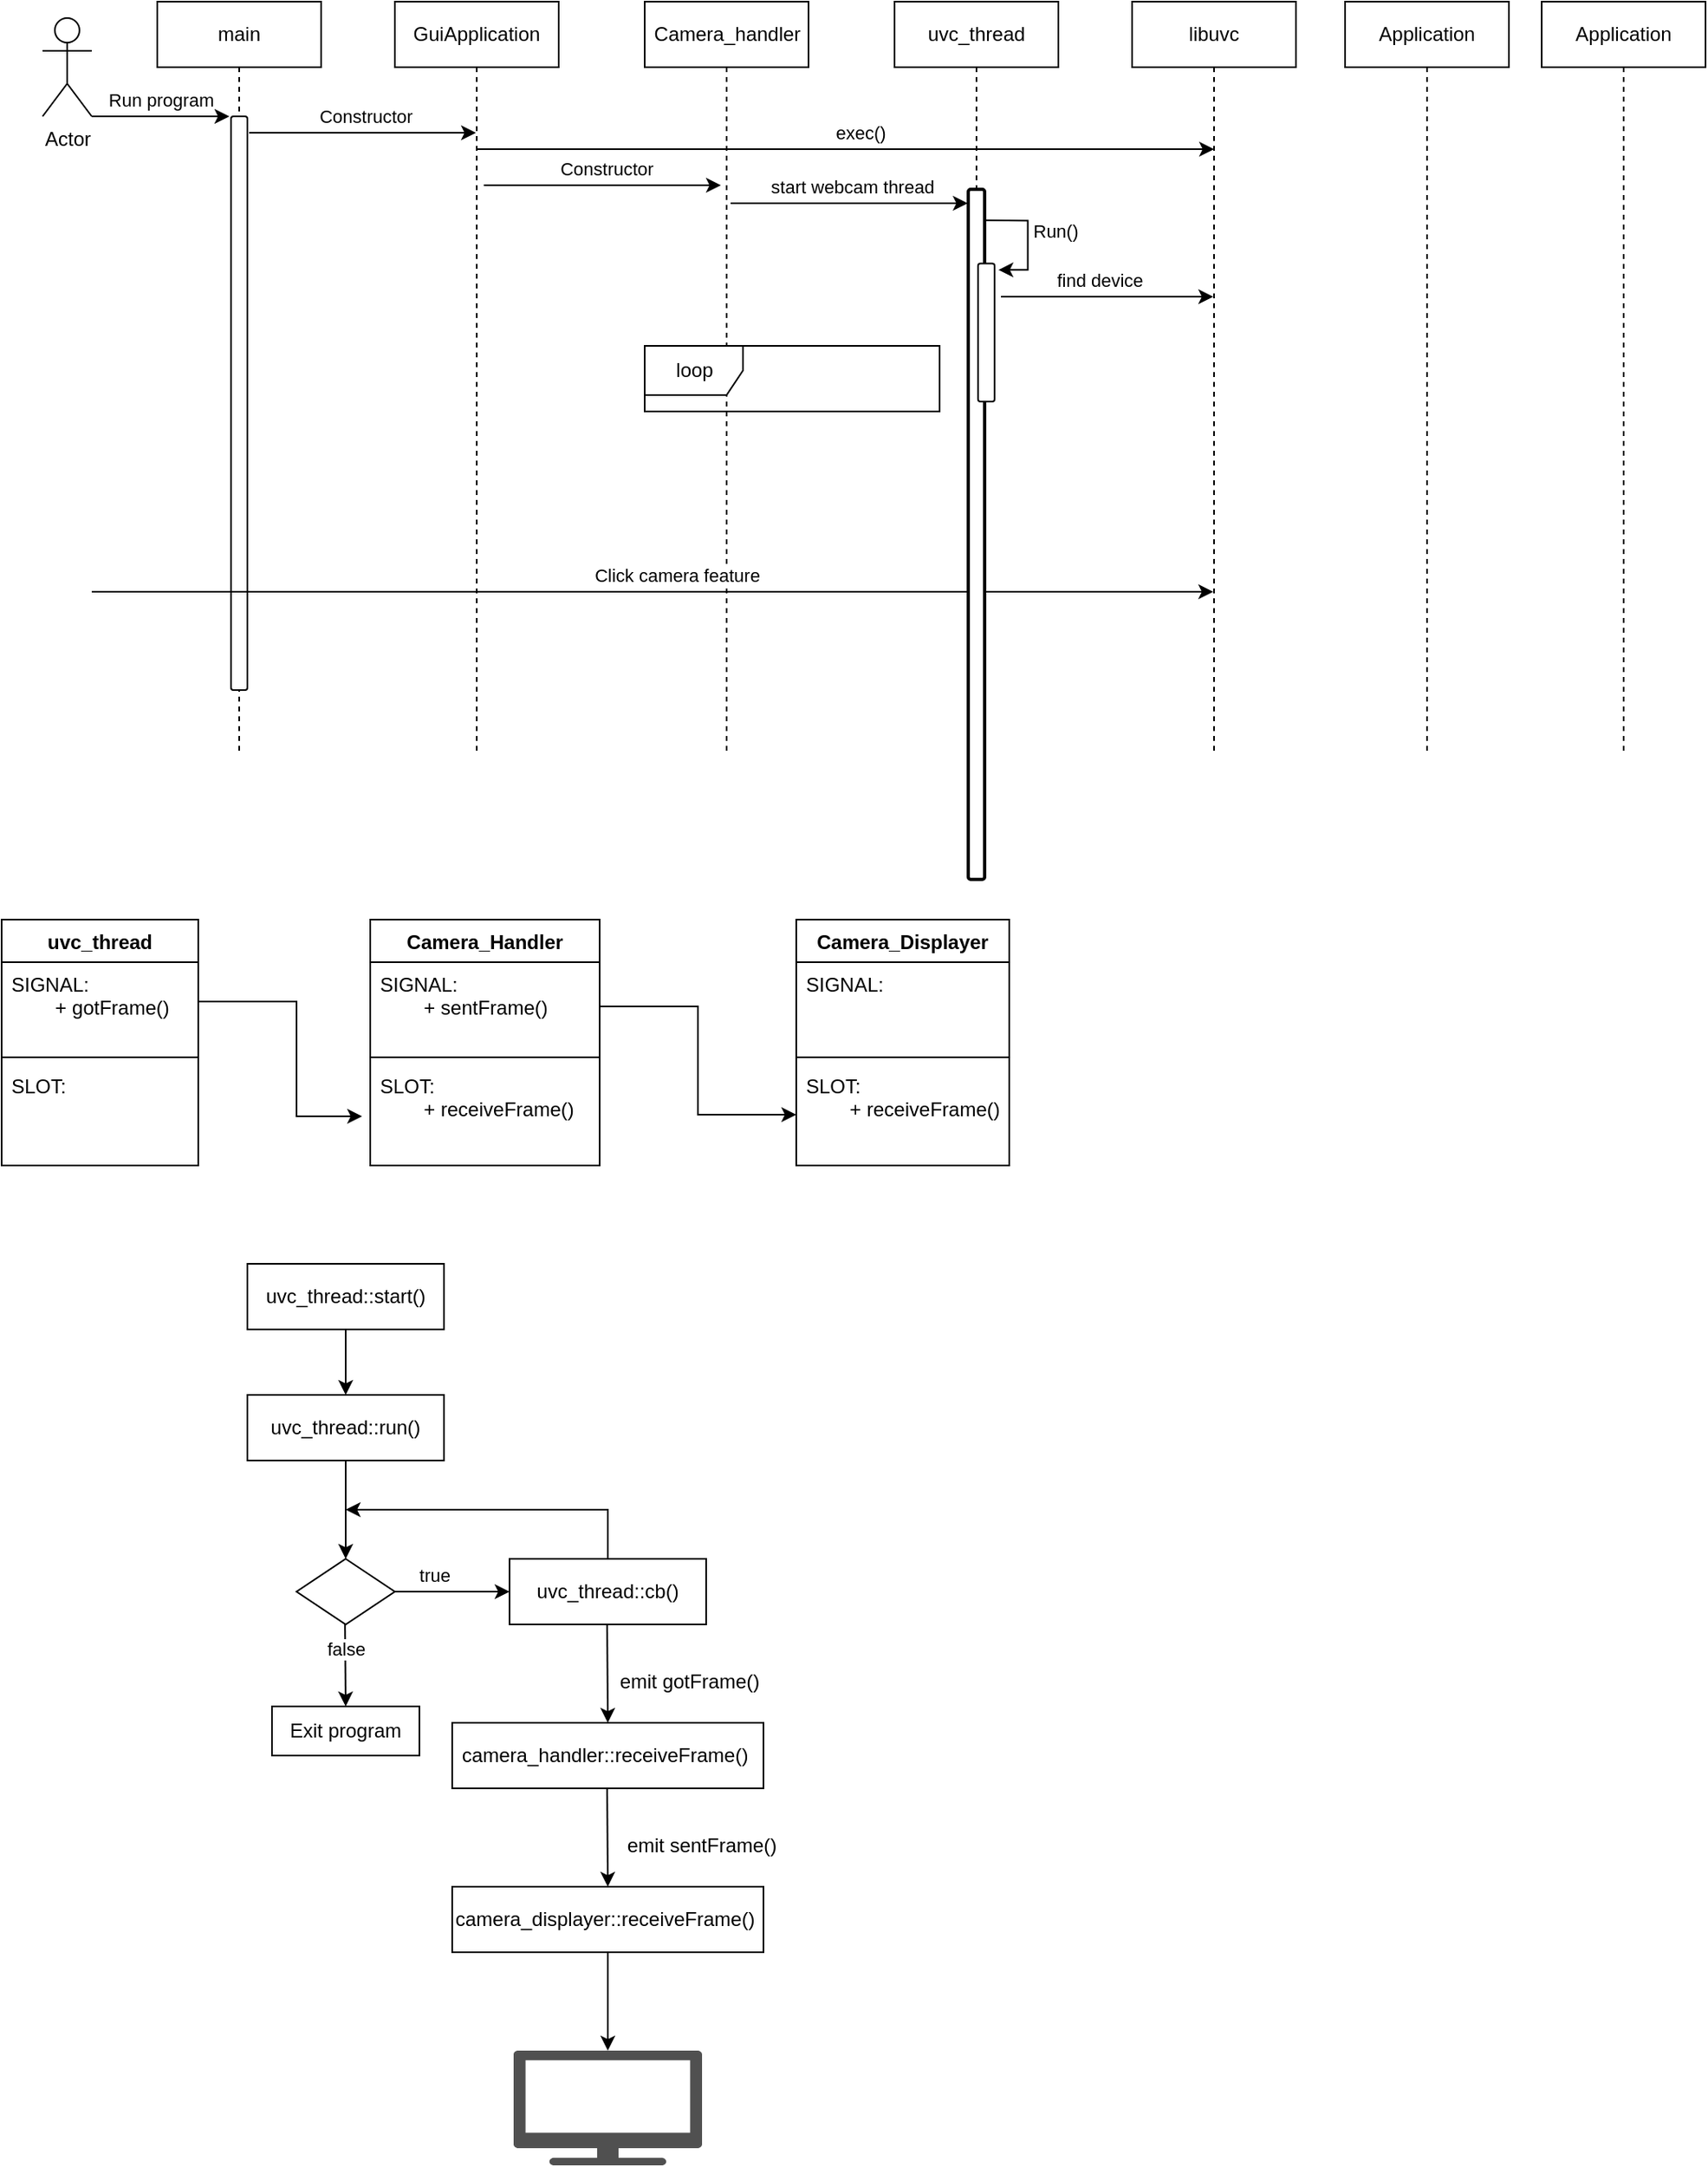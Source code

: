 <mxfile version="21.6.5" type="github">
  <diagram name="Page-1" id="2YBvvXClWsGukQMizWep">
    <mxGraphModel dx="1999" dy="763" grid="1" gridSize="10" guides="1" tooltips="1" connect="1" arrows="1" fold="1" page="1" pageScale="1" pageWidth="850" pageHeight="1100" math="0" shadow="0">
      <root>
        <mxCell id="0" />
        <mxCell id="1" parent="0" />
        <mxCell id="aM9ryv3xv72pqoxQDRHE-1" value="main" style="shape=umlLifeline;perimeter=lifelinePerimeter;whiteSpace=wrap;html=1;container=0;dropTarget=0;collapsible=0;recursiveResize=0;outlineConnect=0;portConstraint=eastwest;newEdgeStyle={&quot;edgeStyle&quot;:&quot;elbowEdgeStyle&quot;,&quot;elbow&quot;:&quot;vertical&quot;,&quot;curved&quot;:0,&quot;rounded&quot;:0};" parent="1" vertex="1">
          <mxGeometry x="85" y="90" width="100" height="460" as="geometry" />
        </mxCell>
        <mxCell id="qNTtWaXiChQgTITrErw1-2" value="" style="rounded=1;whiteSpace=wrap;html=1;rotation=90;" vertex="1" parent="1">
          <mxGeometry x="-40" y="330" width="350" height="10" as="geometry" />
        </mxCell>
        <mxCell id="qNTtWaXiChQgTITrErw1-3" value="Camera_handler" style="shape=umlLifeline;perimeter=lifelinePerimeter;whiteSpace=wrap;html=1;container=0;dropTarget=0;collapsible=0;recursiveResize=0;outlineConnect=0;portConstraint=eastwest;newEdgeStyle={&quot;edgeStyle&quot;:&quot;elbowEdgeStyle&quot;,&quot;elbow&quot;:&quot;vertical&quot;,&quot;curved&quot;:0,&quot;rounded&quot;:0};" vertex="1" parent="1">
          <mxGeometry x="382.5" y="90" width="100" height="460" as="geometry" />
        </mxCell>
        <mxCell id="qNTtWaXiChQgTITrErw1-5" value="" style="endArrow=classic;html=1;rounded=0;" edge="1" parent="1">
          <mxGeometry width="50" height="50" relative="1" as="geometry">
            <mxPoint x="284.31" y="202.0" as="sourcePoint" />
            <mxPoint x="429" y="202.0" as="targetPoint" />
          </mxGeometry>
        </mxCell>
        <mxCell id="qNTtWaXiChQgTITrErw1-6" value="Constructor" style="edgeLabel;html=1;align=center;verticalAlign=middle;resizable=0;points=[];" vertex="1" connectable="0" parent="qNTtWaXiChQgTITrErw1-5">
          <mxGeometry x="0.049" y="-1" relative="1" as="geometry">
            <mxPoint x="-2" y="-11" as="offset" />
          </mxGeometry>
        </mxCell>
        <mxCell id="qNTtWaXiChQgTITrErw1-7" value="Application" style="shape=umlLifeline;perimeter=lifelinePerimeter;whiteSpace=wrap;html=1;container=0;dropTarget=0;collapsible=0;recursiveResize=0;outlineConnect=0;portConstraint=eastwest;newEdgeStyle={&quot;edgeStyle&quot;:&quot;elbowEdgeStyle&quot;,&quot;elbow&quot;:&quot;vertical&quot;,&quot;curved&quot;:0,&quot;rounded&quot;:0};" vertex="1" parent="1">
          <mxGeometry x="810" y="90" width="100" height="460" as="geometry" />
        </mxCell>
        <mxCell id="qNTtWaXiChQgTITrErw1-8" value="" style="endArrow=classic;html=1;rounded=0;" edge="1" parent="1" source="qNTtWaXiChQgTITrErw1-64">
          <mxGeometry width="50" height="50" relative="1" as="geometry">
            <mxPoint x="635" y="180" as="sourcePoint" />
            <mxPoint x="730" y="180" as="targetPoint" />
          </mxGeometry>
        </mxCell>
        <mxCell id="qNTtWaXiChQgTITrErw1-9" value="exec()" style="edgeLabel;html=1;align=center;verticalAlign=middle;resizable=0;points=[];" vertex="1" connectable="0" parent="qNTtWaXiChQgTITrErw1-8">
          <mxGeometry x="0.049" y="-1" relative="1" as="geometry">
            <mxPoint x="-2" y="-11" as="offset" />
          </mxGeometry>
        </mxCell>
        <mxCell id="qNTtWaXiChQgTITrErw1-22" value="Camera_Handler" style="swimlane;fontStyle=1;align=center;verticalAlign=top;childLayout=stackLayout;horizontal=1;startSize=26;horizontalStack=0;resizeParent=1;resizeParentMax=0;resizeLast=0;collapsible=1;marginBottom=0;whiteSpace=wrap;html=1;" vertex="1" parent="1">
          <mxGeometry x="215" y="650" width="140" height="150" as="geometry" />
        </mxCell>
        <mxCell id="qNTtWaXiChQgTITrErw1-23" value="SIGNAL:&lt;br&gt;&lt;span style=&quot;white-space: pre;&quot;&gt;&#x9;&lt;/span&gt;+ sentFrame()&lt;span style=&quot;white-space: pre;&quot;&gt;&#x9;&lt;/span&gt;" style="text;strokeColor=none;fillColor=none;align=left;verticalAlign=top;spacingLeft=4;spacingRight=4;overflow=hidden;rotatable=0;points=[[0,0.5],[1,0.5]];portConstraint=eastwest;whiteSpace=wrap;html=1;" vertex="1" parent="qNTtWaXiChQgTITrErw1-22">
          <mxGeometry y="26" width="140" height="54" as="geometry" />
        </mxCell>
        <mxCell id="qNTtWaXiChQgTITrErw1-24" value="" style="line;strokeWidth=1;fillColor=none;align=left;verticalAlign=middle;spacingTop=-1;spacingLeft=3;spacingRight=3;rotatable=0;labelPosition=right;points=[];portConstraint=eastwest;strokeColor=inherit;" vertex="1" parent="qNTtWaXiChQgTITrErw1-22">
          <mxGeometry y="80" width="140" height="8" as="geometry" />
        </mxCell>
        <mxCell id="qNTtWaXiChQgTITrErw1-25" value="SLOT:&lt;br&gt;&#x9;&lt;span style=&quot;white-space: pre;&quot;&gt;&#x9;&lt;/span&gt;+ receiveFrame()" style="text;strokeColor=none;fillColor=none;align=left;verticalAlign=top;spacingLeft=4;spacingRight=4;overflow=hidden;rotatable=0;points=[[0,0.5],[1,0.5]];portConstraint=eastwest;whiteSpace=wrap;html=1;" vertex="1" parent="qNTtWaXiChQgTITrErw1-22">
          <mxGeometry y="88" width="140" height="62" as="geometry" />
        </mxCell>
        <mxCell id="qNTtWaXiChQgTITrErw1-26" value="Camera_Displayer" style="swimlane;fontStyle=1;align=center;verticalAlign=top;childLayout=stackLayout;horizontal=1;startSize=26;horizontalStack=0;resizeParent=1;resizeParentMax=0;resizeLast=0;collapsible=1;marginBottom=0;whiteSpace=wrap;html=1;" vertex="1" parent="1">
          <mxGeometry x="475" y="650" width="130" height="150" as="geometry" />
        </mxCell>
        <mxCell id="qNTtWaXiChQgTITrErw1-27" value="SIGNAL:" style="text;strokeColor=none;fillColor=none;align=left;verticalAlign=top;spacingLeft=4;spacingRight=4;overflow=hidden;rotatable=0;points=[[0,0.5],[1,0.5]];portConstraint=eastwest;whiteSpace=wrap;html=1;" vertex="1" parent="qNTtWaXiChQgTITrErw1-26">
          <mxGeometry y="26" width="130" height="54" as="geometry" />
        </mxCell>
        <mxCell id="qNTtWaXiChQgTITrErw1-28" value="" style="line;strokeWidth=1;fillColor=none;align=left;verticalAlign=middle;spacingTop=-1;spacingLeft=3;spacingRight=3;rotatable=0;labelPosition=right;points=[];portConstraint=eastwest;strokeColor=inherit;" vertex="1" parent="qNTtWaXiChQgTITrErw1-26">
          <mxGeometry y="80" width="130" height="8" as="geometry" />
        </mxCell>
        <mxCell id="qNTtWaXiChQgTITrErw1-29" value="SLOT:&lt;br&gt;&lt;span style=&quot;white-space: pre;&quot;&gt;&#x9;&lt;/span&gt;+ receiveFrame()" style="text;strokeColor=none;fillColor=none;align=left;verticalAlign=top;spacingLeft=4;spacingRight=4;overflow=hidden;rotatable=0;points=[[0,0.5],[1,0.5]];portConstraint=eastwest;whiteSpace=wrap;html=1;" vertex="1" parent="qNTtWaXiChQgTITrErw1-26">
          <mxGeometry y="88" width="130" height="62" as="geometry" />
        </mxCell>
        <mxCell id="qNTtWaXiChQgTITrErw1-30" value="uvc_thread" style="swimlane;fontStyle=1;align=center;verticalAlign=top;childLayout=stackLayout;horizontal=1;startSize=26;horizontalStack=0;resizeParent=1;resizeParentMax=0;resizeLast=0;collapsible=1;marginBottom=0;whiteSpace=wrap;html=1;" vertex="1" parent="1">
          <mxGeometry x="-10" y="650" width="120" height="150" as="geometry" />
        </mxCell>
        <mxCell id="qNTtWaXiChQgTITrErw1-31" value="SIGNAL:&lt;br&gt;&lt;span style=&quot;white-space: pre;&quot;&gt;&#x9;&lt;/span&gt;+ gotFrame()" style="text;strokeColor=none;fillColor=none;align=left;verticalAlign=top;spacingLeft=4;spacingRight=4;overflow=hidden;rotatable=0;points=[[0,0.5],[1,0.5]];portConstraint=eastwest;whiteSpace=wrap;html=1;" vertex="1" parent="qNTtWaXiChQgTITrErw1-30">
          <mxGeometry y="26" width="120" height="54" as="geometry" />
        </mxCell>
        <mxCell id="qNTtWaXiChQgTITrErw1-32" value="" style="line;strokeWidth=1;fillColor=none;align=left;verticalAlign=middle;spacingTop=-1;spacingLeft=3;spacingRight=3;rotatable=0;labelPosition=right;points=[];portConstraint=eastwest;strokeColor=inherit;" vertex="1" parent="qNTtWaXiChQgTITrErw1-30">
          <mxGeometry y="80" width="120" height="8" as="geometry" />
        </mxCell>
        <mxCell id="qNTtWaXiChQgTITrErw1-33" value="SLOT:" style="text;strokeColor=none;fillColor=none;align=left;verticalAlign=top;spacingLeft=4;spacingRight=4;overflow=hidden;rotatable=0;points=[[0,0.5],[1,0.5]];portConstraint=eastwest;whiteSpace=wrap;html=1;" vertex="1" parent="qNTtWaXiChQgTITrErw1-30">
          <mxGeometry y="88" width="120" height="62" as="geometry" />
        </mxCell>
        <mxCell id="qNTtWaXiChQgTITrErw1-34" value="" style="endArrow=classic;html=1;rounded=0;exitX=1;exitY=0.5;exitDx=0;exitDy=0;entryX=0;entryY=0.5;entryDx=0;entryDy=0;" edge="1" parent="1" source="qNTtWaXiChQgTITrErw1-23" target="qNTtWaXiChQgTITrErw1-29">
          <mxGeometry width="50" height="50" relative="1" as="geometry">
            <mxPoint x="405" y="890" as="sourcePoint" />
            <mxPoint x="465" y="770" as="targetPoint" />
            <Array as="points">
              <mxPoint x="415" y="703" />
              <mxPoint x="415" y="769" />
            </Array>
          </mxGeometry>
        </mxCell>
        <mxCell id="qNTtWaXiChQgTITrErw1-36" value="" style="endArrow=classic;html=1;rounded=0;exitX=1;exitY=0.5;exitDx=0;exitDy=0;" edge="1" parent="1">
          <mxGeometry width="50" height="50" relative="1" as="geometry">
            <mxPoint x="110" y="700" as="sourcePoint" />
            <mxPoint x="210" y="770" as="targetPoint" />
            <Array as="points">
              <mxPoint x="170" y="700" />
              <mxPoint x="170" y="770" />
            </Array>
          </mxGeometry>
        </mxCell>
        <mxCell id="qNTtWaXiChQgTITrErw1-37" value="uvc_thread::start()" style="rounded=0;whiteSpace=wrap;html=1;" vertex="1" parent="1">
          <mxGeometry x="140" y="860" width="120" height="40" as="geometry" />
        </mxCell>
        <mxCell id="qNTtWaXiChQgTITrErw1-39" value="uvc_thread::run()" style="rounded=0;whiteSpace=wrap;html=1;" vertex="1" parent="1">
          <mxGeometry x="140" y="940" width="120" height="40" as="geometry" />
        </mxCell>
        <mxCell id="qNTtWaXiChQgTITrErw1-42" value="" style="endArrow=classic;html=1;rounded=0;exitX=0.5;exitY=1;exitDx=0;exitDy=0;entryX=0.5;entryY=0;entryDx=0;entryDy=0;" edge="1" parent="1" source="qNTtWaXiChQgTITrErw1-37" target="qNTtWaXiChQgTITrErw1-39">
          <mxGeometry width="50" height="50" relative="1" as="geometry">
            <mxPoint x="-60" y="1010" as="sourcePoint" />
            <mxPoint x="-10" y="960" as="targetPoint" />
          </mxGeometry>
        </mxCell>
        <mxCell id="qNTtWaXiChQgTITrErw1-44" value="uvc_thread::cb()" style="rounded=0;whiteSpace=wrap;html=1;" vertex="1" parent="1">
          <mxGeometry x="300" y="1040" width="120" height="40" as="geometry" />
        </mxCell>
        <mxCell id="qNTtWaXiChQgTITrErw1-45" value="" style="endArrow=classic;html=1;rounded=0;exitX=0.5;exitY=1;exitDx=0;exitDy=0;entryX=0.5;entryY=0;entryDx=0;entryDy=0;" edge="1" parent="1" target="qNTtWaXiChQgTITrErw1-46">
          <mxGeometry width="50" height="50" relative="1" as="geometry">
            <mxPoint x="200" y="980" as="sourcePoint" />
            <mxPoint x="-10" y="1050" as="targetPoint" />
          </mxGeometry>
        </mxCell>
        <mxCell id="qNTtWaXiChQgTITrErw1-46" value="" style="rhombus;whiteSpace=wrap;html=1;" vertex="1" parent="1">
          <mxGeometry x="170" y="1040" width="60" height="40" as="geometry" />
        </mxCell>
        <mxCell id="qNTtWaXiChQgTITrErw1-47" value="" style="endArrow=classic;html=1;rounded=0;exitX=1;exitY=0.5;exitDx=0;exitDy=0;entryX=0;entryY=0.5;entryDx=0;entryDy=0;" edge="1" parent="1" source="qNTtWaXiChQgTITrErw1-46" target="qNTtWaXiChQgTITrErw1-44">
          <mxGeometry width="50" height="50" relative="1" as="geometry">
            <mxPoint x="260" y="1060.0" as="sourcePoint" />
            <mxPoint x="260" y="1090" as="targetPoint" />
          </mxGeometry>
        </mxCell>
        <mxCell id="qNTtWaXiChQgTITrErw1-50" value="true" style="edgeLabel;html=1;align=center;verticalAlign=middle;resizable=0;points=[];" vertex="1" connectable="0" parent="qNTtWaXiChQgTITrErw1-47">
          <mxGeometry x="-0.325" y="-1" relative="1" as="geometry">
            <mxPoint y="-11" as="offset" />
          </mxGeometry>
        </mxCell>
        <mxCell id="qNTtWaXiChQgTITrErw1-48" value="" style="endArrow=classic;html=1;rounded=0;exitX=0.5;exitY=0;exitDx=0;exitDy=0;" edge="1" parent="1" source="qNTtWaXiChQgTITrErw1-44">
          <mxGeometry width="50" height="50" relative="1" as="geometry">
            <mxPoint x="340" y="1010" as="sourcePoint" />
            <mxPoint x="200" y="1010" as="targetPoint" />
            <Array as="points">
              <mxPoint x="360" y="1010" />
            </Array>
          </mxGeometry>
        </mxCell>
        <mxCell id="qNTtWaXiChQgTITrErw1-49" value="" style="endArrow=classic;html=1;rounded=0;exitX=0.5;exitY=1;exitDx=0;exitDy=0;entryX=0.5;entryY=0;entryDx=0;entryDy=0;" edge="1" parent="1" target="qNTtWaXiChQgTITrErw1-54">
          <mxGeometry width="50" height="50" relative="1" as="geometry">
            <mxPoint x="359.58" y="1080" as="sourcePoint" />
            <mxPoint x="360" y="1130" as="targetPoint" />
          </mxGeometry>
        </mxCell>
        <mxCell id="qNTtWaXiChQgTITrErw1-51" value="" style="endArrow=classic;html=1;rounded=0;exitX=0.5;exitY=1;exitDx=0;exitDy=0;" edge="1" parent="1">
          <mxGeometry width="50" height="50" relative="1" as="geometry">
            <mxPoint x="199.58" y="1080" as="sourcePoint" />
            <mxPoint x="200" y="1130" as="targetPoint" />
          </mxGeometry>
        </mxCell>
        <mxCell id="qNTtWaXiChQgTITrErw1-52" value="false" style="edgeLabel;html=1;align=center;verticalAlign=middle;resizable=0;points=[];" vertex="1" connectable="0" parent="qNTtWaXiChQgTITrErw1-51">
          <mxGeometry x="-0.4" relative="1" as="geometry">
            <mxPoint as="offset" />
          </mxGeometry>
        </mxCell>
        <mxCell id="qNTtWaXiChQgTITrErw1-54" value="camera_handler::receiveFrame()&amp;nbsp;" style="rounded=0;whiteSpace=wrap;html=1;" vertex="1" parent="1">
          <mxGeometry x="265" y="1140" width="190" height="40" as="geometry" />
        </mxCell>
        <mxCell id="qNTtWaXiChQgTITrErw1-56" value="emit gotFrame()" style="text;html=1;strokeColor=none;fillColor=none;align=center;verticalAlign=middle;whiteSpace=wrap;rounded=0;" vertex="1" parent="1">
          <mxGeometry x="365" y="1100" width="90" height="30" as="geometry" />
        </mxCell>
        <mxCell id="qNTtWaXiChQgTITrErw1-58" value="Exit program" style="rounded=0;whiteSpace=wrap;html=1;" vertex="1" parent="1">
          <mxGeometry x="155" y="1130" width="90" height="30" as="geometry" />
        </mxCell>
        <mxCell id="qNTtWaXiChQgTITrErw1-59" value="" style="endArrow=classic;html=1;rounded=0;exitX=0.5;exitY=1;exitDx=0;exitDy=0;entryX=0.5;entryY=0;entryDx=0;entryDy=0;" edge="1" parent="1">
          <mxGeometry width="50" height="50" relative="1" as="geometry">
            <mxPoint x="359.58" y="1180" as="sourcePoint" />
            <mxPoint x="360" y="1240" as="targetPoint" />
          </mxGeometry>
        </mxCell>
        <mxCell id="qNTtWaXiChQgTITrErw1-60" value="emit sentFrame()" style="text;html=1;strokeColor=none;fillColor=none;align=center;verticalAlign=middle;whiteSpace=wrap;rounded=0;" vertex="1" parent="1">
          <mxGeometry x="365" y="1200" width="105" height="30" as="geometry" />
        </mxCell>
        <mxCell id="qNTtWaXiChQgTITrErw1-62" style="edgeStyle=orthogonalEdgeStyle;rounded=0;orthogonalLoop=1;jettySize=auto;html=1;" edge="1" parent="1" source="qNTtWaXiChQgTITrErw1-61">
          <mxGeometry relative="1" as="geometry">
            <mxPoint x="360" y="1340.0" as="targetPoint" />
          </mxGeometry>
        </mxCell>
        <mxCell id="qNTtWaXiChQgTITrErw1-61" value="camera_displayer::receiveFrame()&amp;nbsp;" style="rounded=0;whiteSpace=wrap;html=1;" vertex="1" parent="1">
          <mxGeometry x="265" y="1240" width="190" height="40" as="geometry" />
        </mxCell>
        <mxCell id="qNTtWaXiChQgTITrErw1-63" value="" style="sketch=0;pointerEvents=1;shadow=0;dashed=0;html=1;strokeColor=none;fillColor=#505050;labelPosition=center;verticalLabelPosition=bottom;verticalAlign=top;outlineConnect=0;align=center;shape=mxgraph.office.devices.tv;" vertex="1" parent="1">
          <mxGeometry x="302.5" y="1340" width="115" height="70" as="geometry" />
        </mxCell>
        <mxCell id="qNTtWaXiChQgTITrErw1-64" value="GuiApplication" style="shape=umlLifeline;perimeter=lifelinePerimeter;whiteSpace=wrap;html=1;container=0;dropTarget=0;collapsible=0;recursiveResize=0;outlineConnect=0;portConstraint=eastwest;newEdgeStyle={&quot;edgeStyle&quot;:&quot;elbowEdgeStyle&quot;,&quot;elbow&quot;:&quot;vertical&quot;,&quot;curved&quot;:0,&quot;rounded&quot;:0};" vertex="1" parent="1">
          <mxGeometry x="230" y="90" width="100" height="460" as="geometry" />
        </mxCell>
        <mxCell id="qNTtWaXiChQgTITrErw1-65" value="" style="endArrow=classic;html=1;rounded=0;" edge="1" parent="1" target="qNTtWaXiChQgTITrErw1-64">
          <mxGeometry width="50" height="50" relative="1" as="geometry">
            <mxPoint x="141" y="170" as="sourcePoint" />
            <mxPoint x="225" y="170" as="targetPoint" />
          </mxGeometry>
        </mxCell>
        <mxCell id="qNTtWaXiChQgTITrErw1-66" value="Constructor" style="edgeLabel;html=1;align=center;verticalAlign=middle;resizable=0;points=[];" vertex="1" connectable="0" parent="qNTtWaXiChQgTITrErw1-65">
          <mxGeometry x="0.049" y="-1" relative="1" as="geometry">
            <mxPoint x="-2" y="-11" as="offset" />
          </mxGeometry>
        </mxCell>
        <mxCell id="qNTtWaXiChQgTITrErw1-67" value="Actor" style="shape=umlActor;verticalLabelPosition=bottom;verticalAlign=top;html=1;outlineConnect=0;" vertex="1" parent="1">
          <mxGeometry x="15" y="100" width="30" height="60" as="geometry" />
        </mxCell>
        <mxCell id="qNTtWaXiChQgTITrErw1-68" value="" style="endArrow=classic;html=1;rounded=0;" edge="1" parent="1">
          <mxGeometry width="50" height="50" relative="1" as="geometry">
            <mxPoint x="45" y="160" as="sourcePoint" />
            <mxPoint x="129" y="160" as="targetPoint" />
          </mxGeometry>
        </mxCell>
        <mxCell id="qNTtWaXiChQgTITrErw1-69" value="Run program" style="edgeLabel;html=1;align=center;verticalAlign=middle;resizable=0;points=[];" vertex="1" connectable="0" parent="qNTtWaXiChQgTITrErw1-68">
          <mxGeometry x="0.049" y="-1" relative="1" as="geometry">
            <mxPoint x="-2" y="-11" as="offset" />
          </mxGeometry>
        </mxCell>
        <mxCell id="qNTtWaXiChQgTITrErw1-71" value="uvc_thread" style="shape=umlLifeline;perimeter=lifelinePerimeter;whiteSpace=wrap;html=1;container=0;dropTarget=0;collapsible=0;recursiveResize=0;outlineConnect=0;portConstraint=eastwest;newEdgeStyle={&quot;edgeStyle&quot;:&quot;elbowEdgeStyle&quot;,&quot;elbow&quot;:&quot;vertical&quot;,&quot;curved&quot;:0,&quot;rounded&quot;:0};" vertex="1" parent="1">
          <mxGeometry x="535" y="90" width="100" height="460" as="geometry" />
        </mxCell>
        <mxCell id="qNTtWaXiChQgTITrErw1-72" value="" style="endArrow=classic;html=1;rounded=0;" edge="1" parent="1">
          <mxGeometry width="50" height="50" relative="1" as="geometry">
            <mxPoint x="435.0" y="213.0" as="sourcePoint" />
            <mxPoint x="579.69" y="213.0" as="targetPoint" />
          </mxGeometry>
        </mxCell>
        <mxCell id="qNTtWaXiChQgTITrErw1-73" value="start webcam thread" style="edgeLabel;html=1;align=center;verticalAlign=middle;resizable=0;points=[];" vertex="1" connectable="0" parent="qNTtWaXiChQgTITrErw1-72">
          <mxGeometry x="0.049" y="-1" relative="1" as="geometry">
            <mxPoint x="-2" y="-11" as="offset" />
          </mxGeometry>
        </mxCell>
        <mxCell id="qNTtWaXiChQgTITrErw1-74" value="Application" style="shape=umlLifeline;perimeter=lifelinePerimeter;whiteSpace=wrap;html=1;container=0;dropTarget=0;collapsible=0;recursiveResize=0;outlineConnect=0;portConstraint=eastwest;newEdgeStyle={&quot;edgeStyle&quot;:&quot;elbowEdgeStyle&quot;,&quot;elbow&quot;:&quot;vertical&quot;,&quot;curved&quot;:0,&quot;rounded&quot;:0};" vertex="1" parent="1">
          <mxGeometry x="930" y="90" width="100" height="460" as="geometry" />
        </mxCell>
        <mxCell id="qNTtWaXiChQgTITrErw1-75" value="" style="endArrow=classic;html=1;rounded=0;" edge="1" parent="1">
          <mxGeometry width="50" height="50" relative="1" as="geometry">
            <mxPoint x="45" y="450" as="sourcePoint" />
            <mxPoint x="729.5" y="450" as="targetPoint" />
          </mxGeometry>
        </mxCell>
        <mxCell id="qNTtWaXiChQgTITrErw1-76" value="Click camera feature" style="edgeLabel;html=1;align=center;verticalAlign=middle;resizable=0;points=[];" vertex="1" connectable="0" parent="qNTtWaXiChQgTITrErw1-75">
          <mxGeometry x="0.049" y="-1" relative="1" as="geometry">
            <mxPoint x="-2" y="-11" as="offset" />
          </mxGeometry>
        </mxCell>
        <mxCell id="qNTtWaXiChQgTITrErw1-78" value="" style="endArrow=classic;html=1;rounded=0;exitX=0.045;exitY=-0.066;exitDx=0;exitDy=0;exitPerimeter=0;" edge="1" parent="1" source="qNTtWaXiChQgTITrErw1-82">
          <mxGeometry width="50" height="50" relative="1" as="geometry">
            <mxPoint x="596.32" y="223.53" as="sourcePoint" />
            <mxPoint x="598.42" y="253.68" as="targetPoint" />
            <Array as="points">
              <mxPoint x="616.32" y="223.68" />
              <mxPoint x="616.32" y="253.68" />
            </Array>
          </mxGeometry>
        </mxCell>
        <mxCell id="qNTtWaXiChQgTITrErw1-79" value="Run()" style="edgeLabel;html=1;align=center;verticalAlign=middle;resizable=0;points=[];" vertex="1" connectable="0" parent="qNTtWaXiChQgTITrErw1-78">
          <mxGeometry x="-0.696" relative="1" as="geometry">
            <mxPoint x="31" y="6" as="offset" />
          </mxGeometry>
        </mxCell>
        <mxCell id="qNTtWaXiChQgTITrErw1-82" value="" style="rounded=1;whiteSpace=wrap;html=1;rotation=90;strokeWidth=2;" vertex="1" parent="1">
          <mxGeometry x="374.46" y="410" width="421.08" height="10" as="geometry" />
        </mxCell>
        <mxCell id="qNTtWaXiChQgTITrErw1-83" value="" style="rounded=1;whiteSpace=wrap;html=1;rotation=90;" vertex="1" parent="1">
          <mxGeometry x="548.86" y="286.84" width="84.3" height="10.12" as="geometry" />
        </mxCell>
        <mxCell id="qNTtWaXiChQgTITrErw1-84" value="loop" style="shape=umlFrame;whiteSpace=wrap;html=1;pointerEvents=0;" vertex="1" parent="1">
          <mxGeometry x="382.5" y="300" width="180" height="40" as="geometry" />
        </mxCell>
        <mxCell id="qNTtWaXiChQgTITrErw1-87" value="libuvc" style="shape=umlLifeline;perimeter=lifelinePerimeter;whiteSpace=wrap;html=1;container=0;dropTarget=0;collapsible=0;recursiveResize=0;outlineConnect=0;portConstraint=eastwest;newEdgeStyle={&quot;edgeStyle&quot;:&quot;elbowEdgeStyle&quot;,&quot;elbow&quot;:&quot;vertical&quot;,&quot;curved&quot;:0,&quot;rounded&quot;:0};" vertex="1" parent="1">
          <mxGeometry x="680" y="90" width="100" height="460" as="geometry" />
        </mxCell>
        <mxCell id="qNTtWaXiChQgTITrErw1-88" value="" style="endArrow=classic;html=1;rounded=0;" edge="1" parent="1" target="qNTtWaXiChQgTITrErw1-87">
          <mxGeometry width="50" height="50" relative="1" as="geometry">
            <mxPoint x="600" y="270" as="sourcePoint" />
            <mxPoint x="650" y="220" as="targetPoint" />
          </mxGeometry>
        </mxCell>
        <mxCell id="qNTtWaXiChQgTITrErw1-89" value="find device" style="edgeLabel;html=1;align=center;verticalAlign=middle;resizable=0;points=[];" vertex="1" connectable="0" parent="qNTtWaXiChQgTITrErw1-88">
          <mxGeometry x="-0.29" y="-1" relative="1" as="geometry">
            <mxPoint x="14" y="-11" as="offset" />
          </mxGeometry>
        </mxCell>
      </root>
    </mxGraphModel>
  </diagram>
</mxfile>
